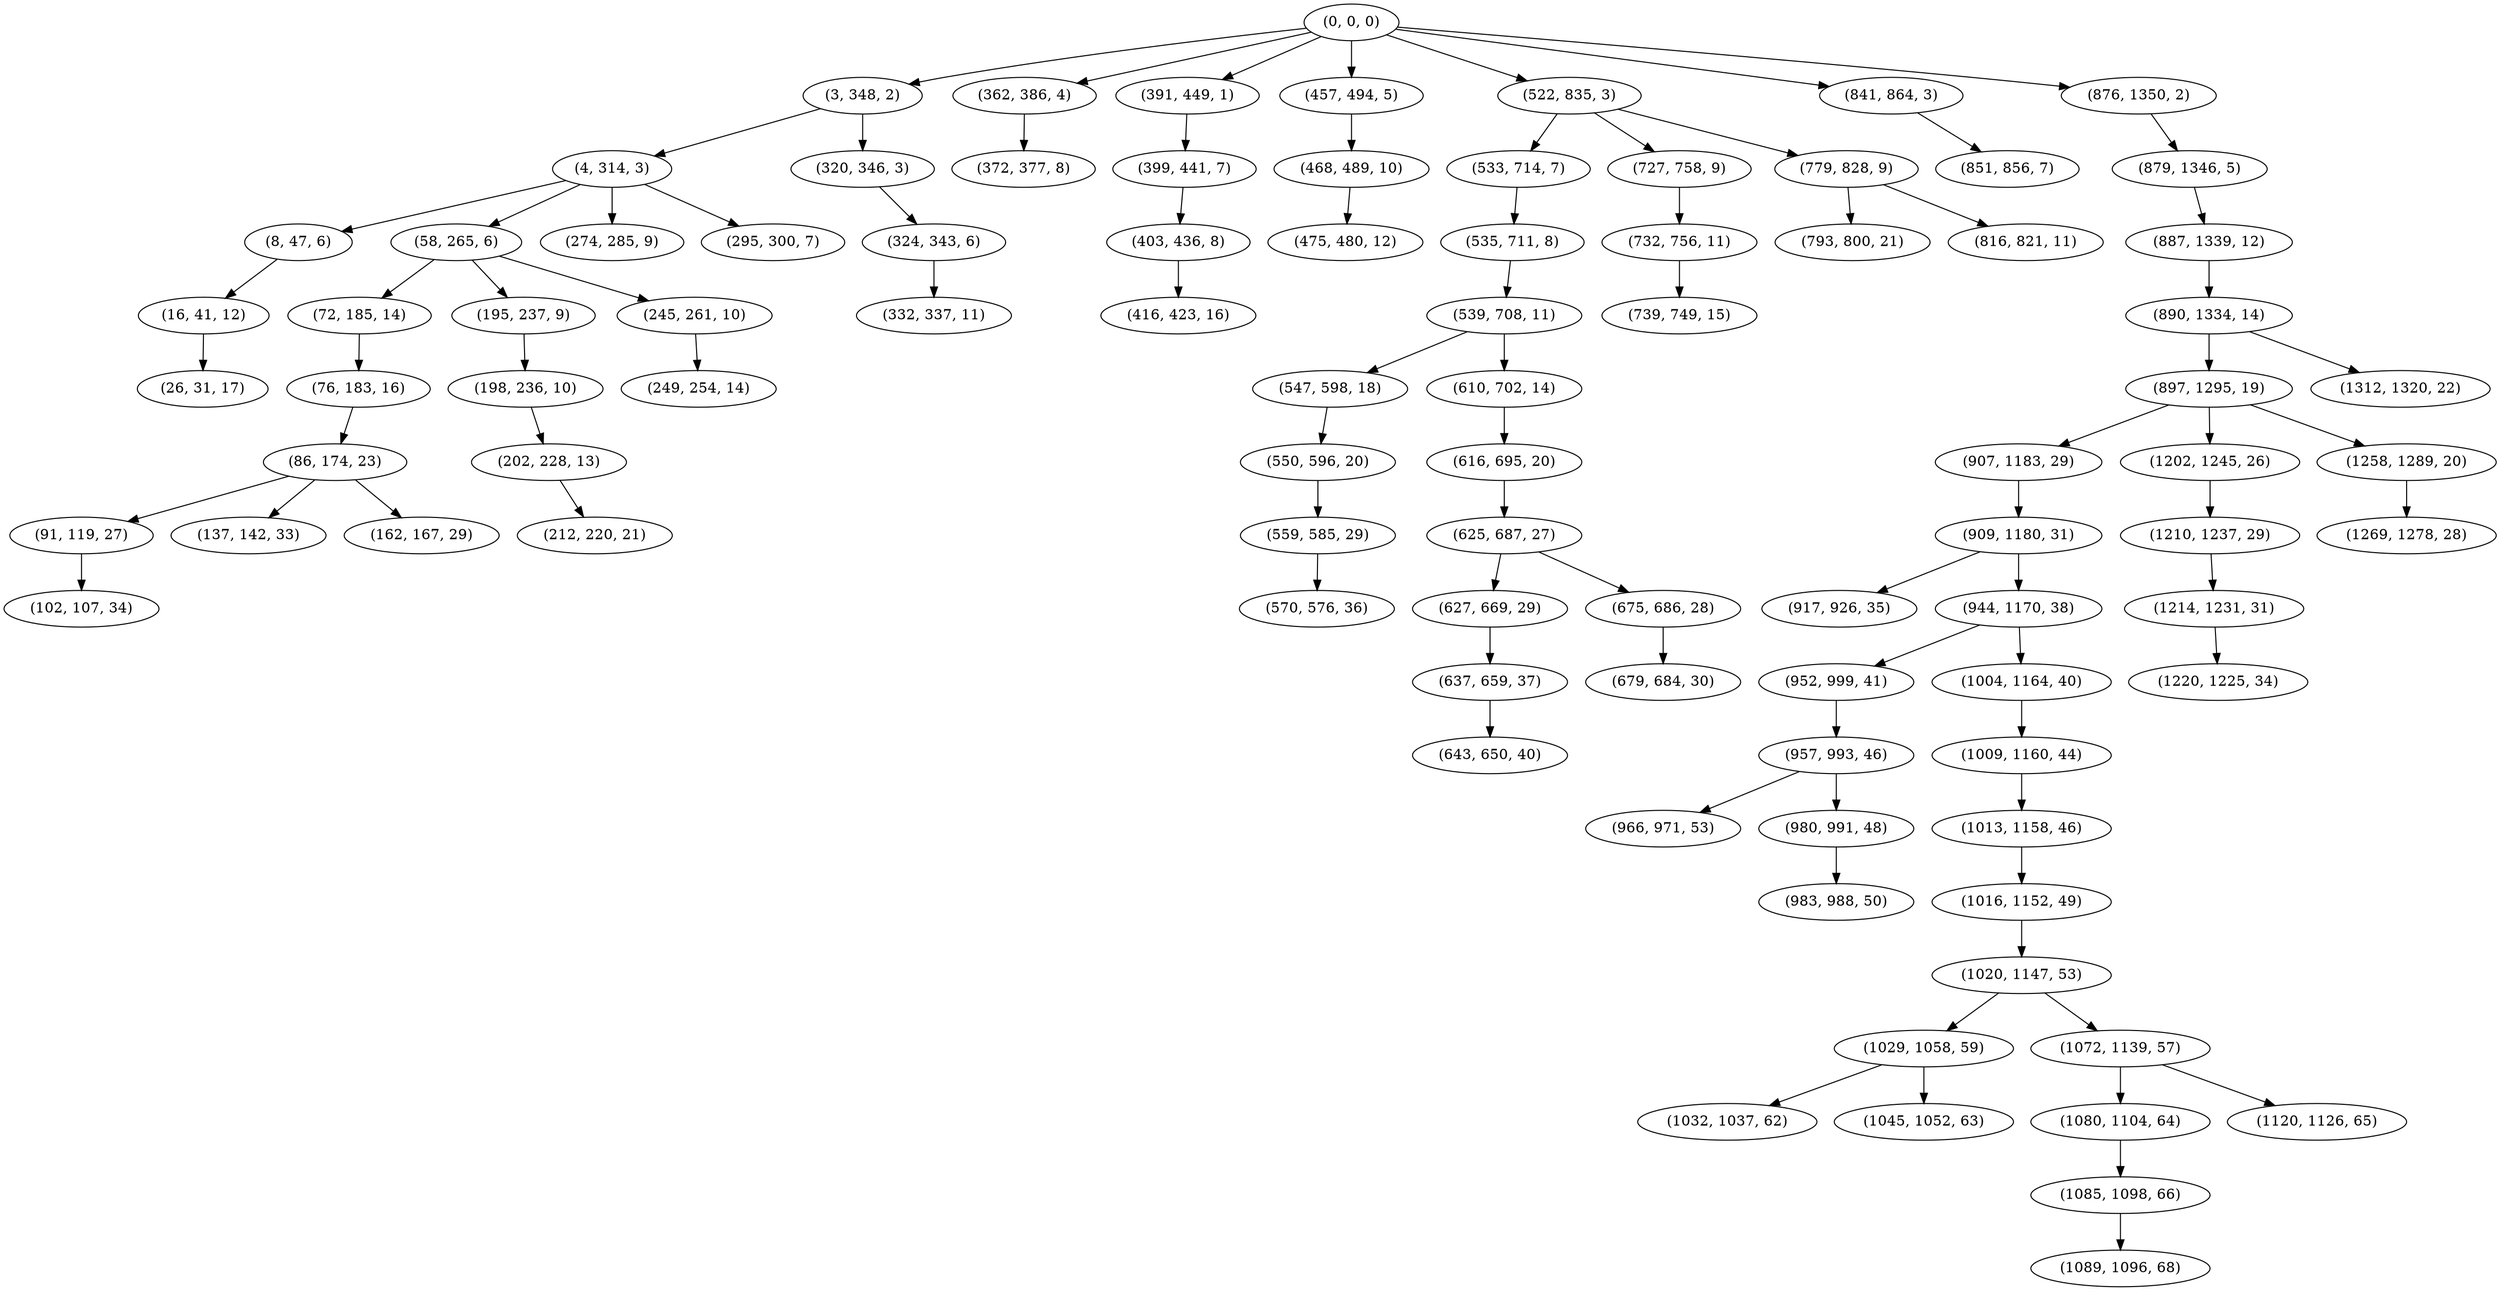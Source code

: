 digraph tree {
    "(0, 0, 0)";
    "(3, 348, 2)";
    "(4, 314, 3)";
    "(8, 47, 6)";
    "(16, 41, 12)";
    "(26, 31, 17)";
    "(58, 265, 6)";
    "(72, 185, 14)";
    "(76, 183, 16)";
    "(86, 174, 23)";
    "(91, 119, 27)";
    "(102, 107, 34)";
    "(137, 142, 33)";
    "(162, 167, 29)";
    "(195, 237, 9)";
    "(198, 236, 10)";
    "(202, 228, 13)";
    "(212, 220, 21)";
    "(245, 261, 10)";
    "(249, 254, 14)";
    "(274, 285, 9)";
    "(295, 300, 7)";
    "(320, 346, 3)";
    "(324, 343, 6)";
    "(332, 337, 11)";
    "(362, 386, 4)";
    "(372, 377, 8)";
    "(391, 449, 1)";
    "(399, 441, 7)";
    "(403, 436, 8)";
    "(416, 423, 16)";
    "(457, 494, 5)";
    "(468, 489, 10)";
    "(475, 480, 12)";
    "(522, 835, 3)";
    "(533, 714, 7)";
    "(535, 711, 8)";
    "(539, 708, 11)";
    "(547, 598, 18)";
    "(550, 596, 20)";
    "(559, 585, 29)";
    "(570, 576, 36)";
    "(610, 702, 14)";
    "(616, 695, 20)";
    "(625, 687, 27)";
    "(627, 669, 29)";
    "(637, 659, 37)";
    "(643, 650, 40)";
    "(675, 686, 28)";
    "(679, 684, 30)";
    "(727, 758, 9)";
    "(732, 756, 11)";
    "(739, 749, 15)";
    "(779, 828, 9)";
    "(793, 800, 21)";
    "(816, 821, 11)";
    "(841, 864, 3)";
    "(851, 856, 7)";
    "(876, 1350, 2)";
    "(879, 1346, 5)";
    "(887, 1339, 12)";
    "(890, 1334, 14)";
    "(897, 1295, 19)";
    "(907, 1183, 29)";
    "(909, 1180, 31)";
    "(917, 926, 35)";
    "(944, 1170, 38)";
    "(952, 999, 41)";
    "(957, 993, 46)";
    "(966, 971, 53)";
    "(980, 991, 48)";
    "(983, 988, 50)";
    "(1004, 1164, 40)";
    "(1009, 1160, 44)";
    "(1013, 1158, 46)";
    "(1016, 1152, 49)";
    "(1020, 1147, 53)";
    "(1029, 1058, 59)";
    "(1032, 1037, 62)";
    "(1045, 1052, 63)";
    "(1072, 1139, 57)";
    "(1080, 1104, 64)";
    "(1085, 1098, 66)";
    "(1089, 1096, 68)";
    "(1120, 1126, 65)";
    "(1202, 1245, 26)";
    "(1210, 1237, 29)";
    "(1214, 1231, 31)";
    "(1220, 1225, 34)";
    "(1258, 1289, 20)";
    "(1269, 1278, 28)";
    "(1312, 1320, 22)";
    "(0, 0, 0)" -> "(3, 348, 2)";
    "(0, 0, 0)" -> "(362, 386, 4)";
    "(0, 0, 0)" -> "(391, 449, 1)";
    "(0, 0, 0)" -> "(457, 494, 5)";
    "(0, 0, 0)" -> "(522, 835, 3)";
    "(0, 0, 0)" -> "(841, 864, 3)";
    "(0, 0, 0)" -> "(876, 1350, 2)";
    "(3, 348, 2)" -> "(4, 314, 3)";
    "(3, 348, 2)" -> "(320, 346, 3)";
    "(4, 314, 3)" -> "(8, 47, 6)";
    "(4, 314, 3)" -> "(58, 265, 6)";
    "(4, 314, 3)" -> "(274, 285, 9)";
    "(4, 314, 3)" -> "(295, 300, 7)";
    "(8, 47, 6)" -> "(16, 41, 12)";
    "(16, 41, 12)" -> "(26, 31, 17)";
    "(58, 265, 6)" -> "(72, 185, 14)";
    "(58, 265, 6)" -> "(195, 237, 9)";
    "(58, 265, 6)" -> "(245, 261, 10)";
    "(72, 185, 14)" -> "(76, 183, 16)";
    "(76, 183, 16)" -> "(86, 174, 23)";
    "(86, 174, 23)" -> "(91, 119, 27)";
    "(86, 174, 23)" -> "(137, 142, 33)";
    "(86, 174, 23)" -> "(162, 167, 29)";
    "(91, 119, 27)" -> "(102, 107, 34)";
    "(195, 237, 9)" -> "(198, 236, 10)";
    "(198, 236, 10)" -> "(202, 228, 13)";
    "(202, 228, 13)" -> "(212, 220, 21)";
    "(245, 261, 10)" -> "(249, 254, 14)";
    "(320, 346, 3)" -> "(324, 343, 6)";
    "(324, 343, 6)" -> "(332, 337, 11)";
    "(362, 386, 4)" -> "(372, 377, 8)";
    "(391, 449, 1)" -> "(399, 441, 7)";
    "(399, 441, 7)" -> "(403, 436, 8)";
    "(403, 436, 8)" -> "(416, 423, 16)";
    "(457, 494, 5)" -> "(468, 489, 10)";
    "(468, 489, 10)" -> "(475, 480, 12)";
    "(522, 835, 3)" -> "(533, 714, 7)";
    "(522, 835, 3)" -> "(727, 758, 9)";
    "(522, 835, 3)" -> "(779, 828, 9)";
    "(533, 714, 7)" -> "(535, 711, 8)";
    "(535, 711, 8)" -> "(539, 708, 11)";
    "(539, 708, 11)" -> "(547, 598, 18)";
    "(539, 708, 11)" -> "(610, 702, 14)";
    "(547, 598, 18)" -> "(550, 596, 20)";
    "(550, 596, 20)" -> "(559, 585, 29)";
    "(559, 585, 29)" -> "(570, 576, 36)";
    "(610, 702, 14)" -> "(616, 695, 20)";
    "(616, 695, 20)" -> "(625, 687, 27)";
    "(625, 687, 27)" -> "(627, 669, 29)";
    "(625, 687, 27)" -> "(675, 686, 28)";
    "(627, 669, 29)" -> "(637, 659, 37)";
    "(637, 659, 37)" -> "(643, 650, 40)";
    "(675, 686, 28)" -> "(679, 684, 30)";
    "(727, 758, 9)" -> "(732, 756, 11)";
    "(732, 756, 11)" -> "(739, 749, 15)";
    "(779, 828, 9)" -> "(793, 800, 21)";
    "(779, 828, 9)" -> "(816, 821, 11)";
    "(841, 864, 3)" -> "(851, 856, 7)";
    "(876, 1350, 2)" -> "(879, 1346, 5)";
    "(879, 1346, 5)" -> "(887, 1339, 12)";
    "(887, 1339, 12)" -> "(890, 1334, 14)";
    "(890, 1334, 14)" -> "(897, 1295, 19)";
    "(890, 1334, 14)" -> "(1312, 1320, 22)";
    "(897, 1295, 19)" -> "(907, 1183, 29)";
    "(897, 1295, 19)" -> "(1202, 1245, 26)";
    "(897, 1295, 19)" -> "(1258, 1289, 20)";
    "(907, 1183, 29)" -> "(909, 1180, 31)";
    "(909, 1180, 31)" -> "(917, 926, 35)";
    "(909, 1180, 31)" -> "(944, 1170, 38)";
    "(944, 1170, 38)" -> "(952, 999, 41)";
    "(944, 1170, 38)" -> "(1004, 1164, 40)";
    "(952, 999, 41)" -> "(957, 993, 46)";
    "(957, 993, 46)" -> "(966, 971, 53)";
    "(957, 993, 46)" -> "(980, 991, 48)";
    "(980, 991, 48)" -> "(983, 988, 50)";
    "(1004, 1164, 40)" -> "(1009, 1160, 44)";
    "(1009, 1160, 44)" -> "(1013, 1158, 46)";
    "(1013, 1158, 46)" -> "(1016, 1152, 49)";
    "(1016, 1152, 49)" -> "(1020, 1147, 53)";
    "(1020, 1147, 53)" -> "(1029, 1058, 59)";
    "(1020, 1147, 53)" -> "(1072, 1139, 57)";
    "(1029, 1058, 59)" -> "(1032, 1037, 62)";
    "(1029, 1058, 59)" -> "(1045, 1052, 63)";
    "(1072, 1139, 57)" -> "(1080, 1104, 64)";
    "(1072, 1139, 57)" -> "(1120, 1126, 65)";
    "(1080, 1104, 64)" -> "(1085, 1098, 66)";
    "(1085, 1098, 66)" -> "(1089, 1096, 68)";
    "(1202, 1245, 26)" -> "(1210, 1237, 29)";
    "(1210, 1237, 29)" -> "(1214, 1231, 31)";
    "(1214, 1231, 31)" -> "(1220, 1225, 34)";
    "(1258, 1289, 20)" -> "(1269, 1278, 28)";
}
